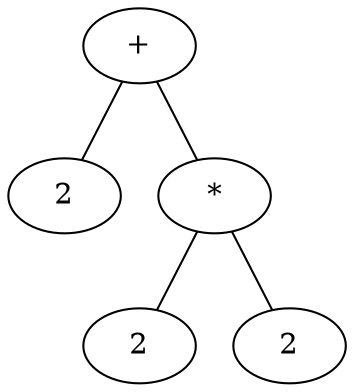 graph Example {
    a [label="+"];
    b [label="2"];
    c [label="*"];
    d [label="2"];
    e [label="2"];
    
    a -- b
    a -- c
    c -- d
    c -- e
}